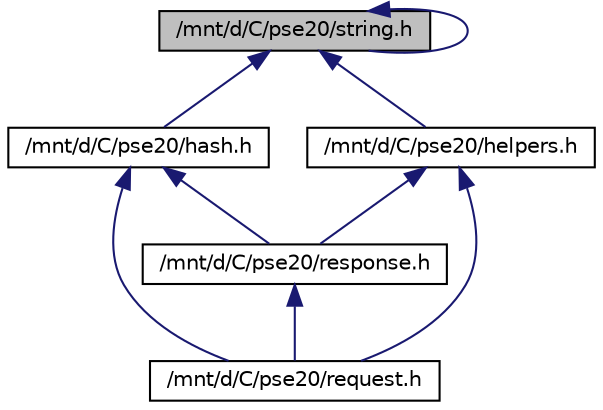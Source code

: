 digraph "/mnt/d/C/pse20/string.h"
{
  edge [fontname="Helvetica",fontsize="10",labelfontname="Helvetica",labelfontsize="10"];
  node [fontname="Helvetica",fontsize="10",shape=record];
  Node6 [label="/mnt/d/C/pse20/string.h",height=0.2,width=0.4,color="black", fillcolor="grey75", style="filled", fontcolor="black"];
  Node6 -> Node7 [dir="back",color="midnightblue",fontsize="10",style="solid",fontname="Helvetica"];
  Node7 [label="/mnt/d/C/pse20/hash.h",height=0.2,width=0.4,color="black", fillcolor="white", style="filled",URL="$hash_8h.html",tooltip="if you find spelling mistakes, keep them as trophy "];
  Node7 -> Node8 [dir="back",color="midnightblue",fontsize="10",style="solid",fontname="Helvetica"];
  Node8 [label="/mnt/d/C/pse20/request.h",height=0.2,width=0.4,color="black", fillcolor="white", style="filled",URL="$request_8h_source.html"];
  Node7 -> Node9 [dir="back",color="midnightblue",fontsize="10",style="solid",fontname="Helvetica"];
  Node9 [label="/mnt/d/C/pse20/response.h",height=0.2,width=0.4,color="black", fillcolor="white", style="filled",URL="$response_8h.html"];
  Node9 -> Node8 [dir="back",color="midnightblue",fontsize="10",style="solid",fontname="Helvetica"];
  Node6 -> Node6 [dir="back",color="midnightblue",fontsize="10",style="solid",fontname="Helvetica"];
  Node6 -> Node10 [dir="back",color="midnightblue",fontsize="10",style="solid",fontname="Helvetica"];
  Node10 [label="/mnt/d/C/pse20/helpers.h",height=0.2,width=0.4,color="black", fillcolor="white", style="filled",URL="$helpers_8h.html"];
  Node10 -> Node9 [dir="back",color="midnightblue",fontsize="10",style="solid",fontname="Helvetica"];
  Node10 -> Node8 [dir="back",color="midnightblue",fontsize="10",style="solid",fontname="Helvetica"];
}

